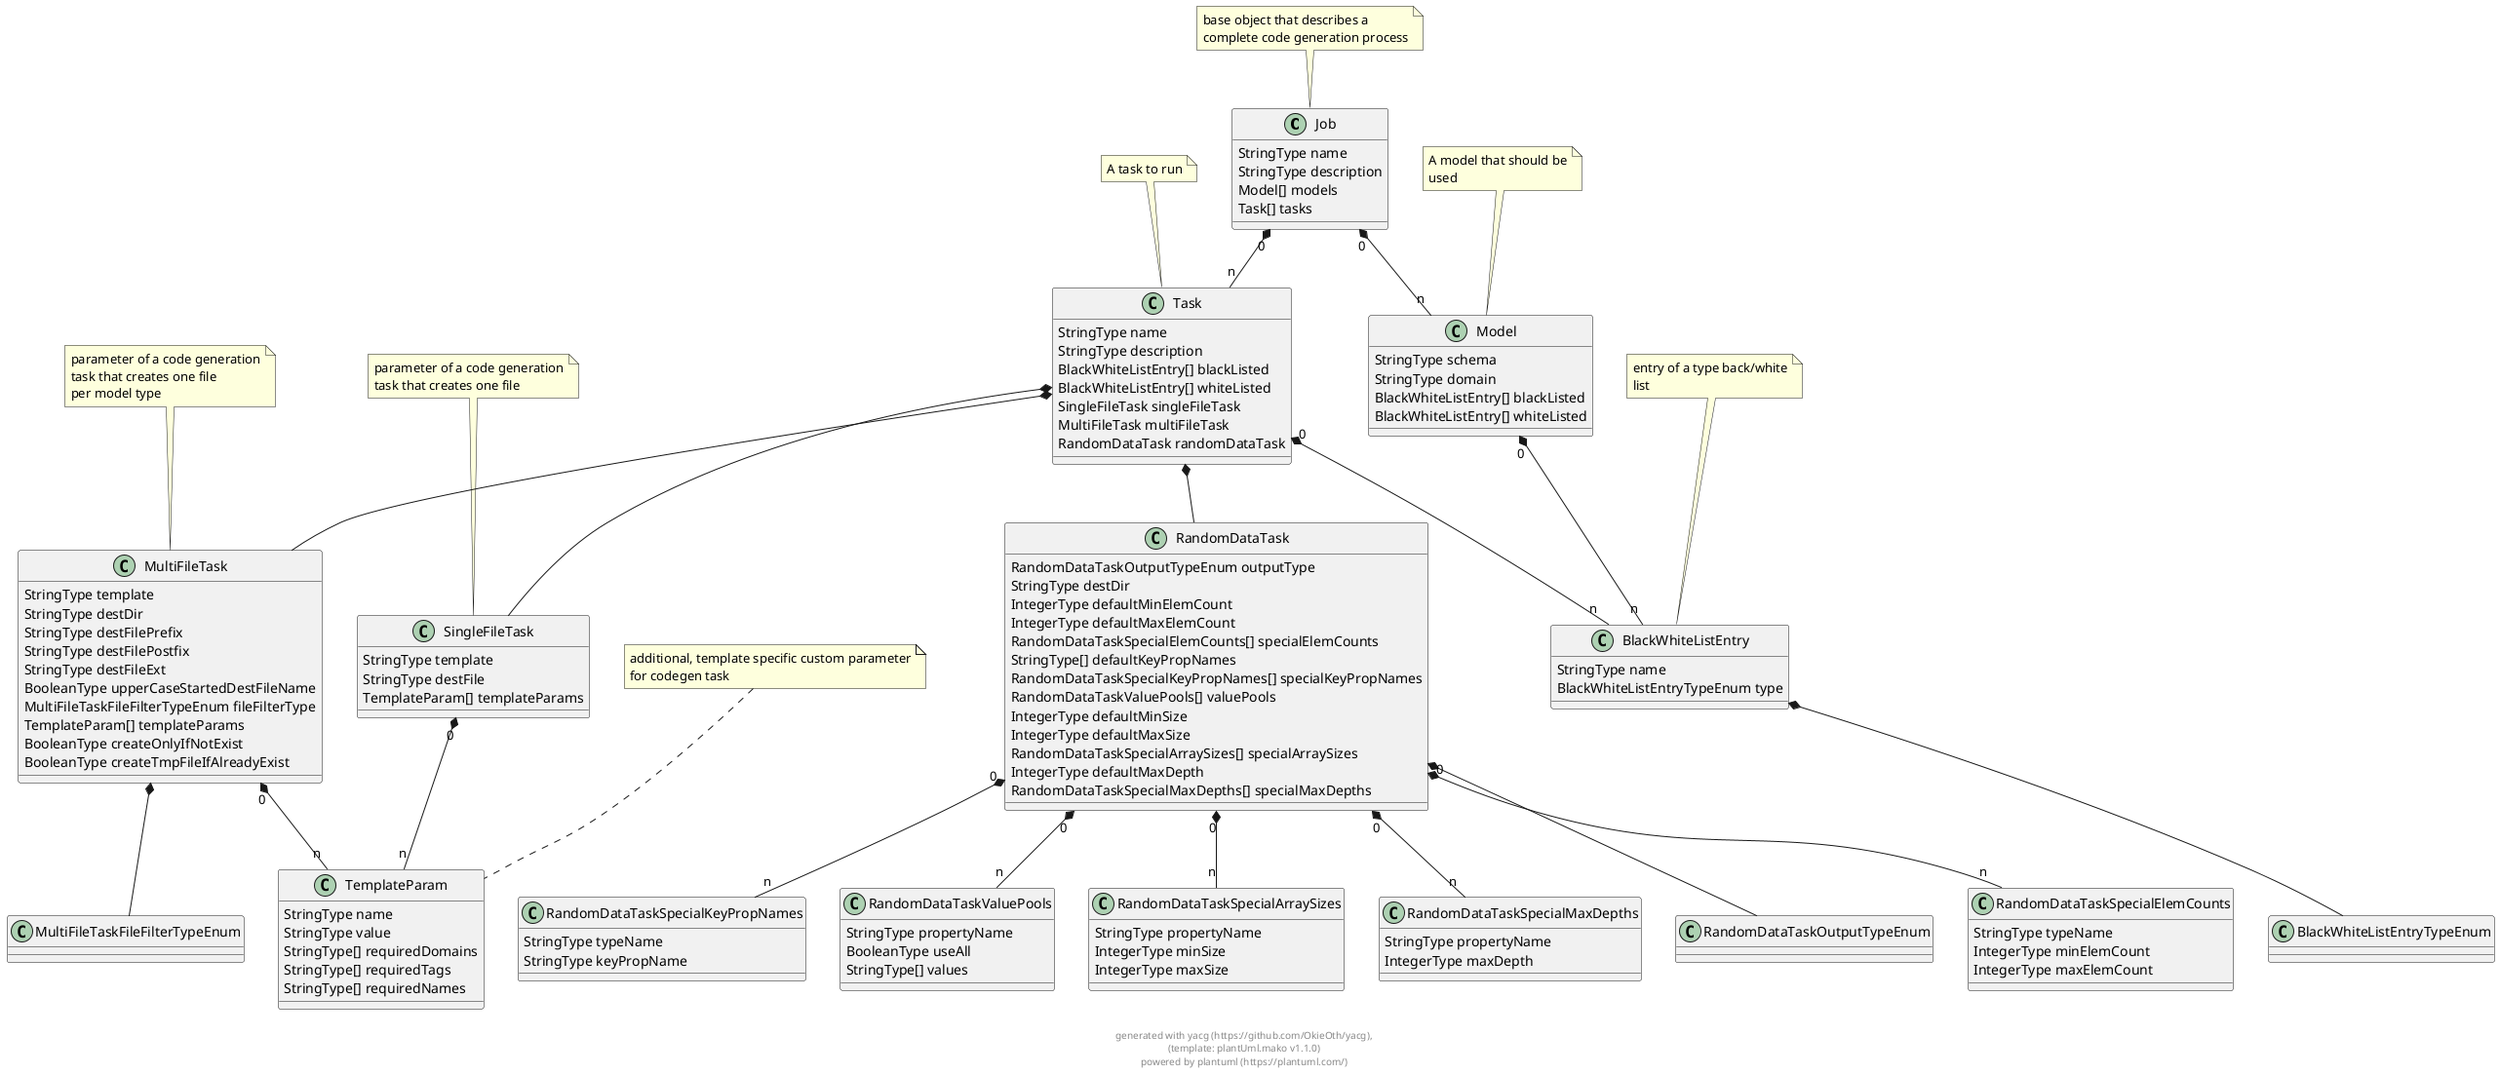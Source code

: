 
@startuml

class Job {
    StringType name 
    StringType description 
    Model[] models 
    Task[] tasks 
}
 
note top: base object that describes a\ncomplete code generation process

class Model {
    StringType schema 
    StringType domain 
    BlackWhiteListEntry[] blackListed 
    BlackWhiteListEntry[] whiteListed 
}
 
note top: A model that should be\nused

class Task {
    StringType name 
    StringType description 
    BlackWhiteListEntry[] blackListed 
    BlackWhiteListEntry[] whiteListed 
    SingleFileTask singleFileTask 
    MultiFileTask multiFileTask 
    RandomDataTask randomDataTask 
}
 
note top: A task to run

class BlackWhiteListEntry {
    StringType name 
    BlackWhiteListEntryTypeEnum type 
}
 
note top: entry of a type back/white\nlist

class BlackWhiteListEntryTypeEnum {
}
 

class SingleFileTask {
    StringType template 
    StringType destFile 
    TemplateParam[] templateParams 
}
 
note top: parameter of a code generation\ntask that creates one file

class TemplateParam {
    StringType name 
    StringType value 
    StringType[] requiredDomains 
    StringType[] requiredTags 
    StringType[] requiredNames 
}
 
note top: additional, template specific custom parameter\nfor codegen task

class MultiFileTask {
    StringType template 
    StringType destDir 
    StringType destFilePrefix 
    StringType destFilePostfix 
    StringType destFileExt 
    BooleanType upperCaseStartedDestFileName 
    MultiFileTaskFileFilterTypeEnum fileFilterType 
    TemplateParam[] templateParams 
    BooleanType createOnlyIfNotExist 
    BooleanType createTmpFileIfAlreadyExist 
}
 
note top: parameter of a code generation\ntask that creates one file\nper model type

class MultiFileTaskFileFilterTypeEnum {
}
 

class RandomDataTask {
    RandomDataTaskOutputTypeEnum outputType 
    StringType destDir 
    IntegerType defaultMinElemCount 
    IntegerType defaultMaxElemCount 
    RandomDataTaskSpecialElemCounts[] specialElemCounts 
    StringType[] defaultKeyPropNames 
    RandomDataTaskSpecialKeyPropNames[] specialKeyPropNames 
    RandomDataTaskValuePools[] valuePools 
    IntegerType defaultMinSize 
    IntegerType defaultMaxSize 
    RandomDataTaskSpecialArraySizes[] specialArraySizes 
    IntegerType defaultMaxDepth 
    RandomDataTaskSpecialMaxDepths[] specialMaxDepths 
}
 

class RandomDataTaskOutputTypeEnum {
}
 

class RandomDataTaskSpecialElemCounts {
    StringType typeName 
    IntegerType minElemCount 
    IntegerType maxElemCount 
}
 

class RandomDataTaskSpecialKeyPropNames {
    StringType typeName 
    StringType keyPropName 
}
 

class RandomDataTaskValuePools {
    StringType propertyName 
    BooleanType useAll 
    StringType[] values 
}
 

class RandomDataTaskSpecialArraySizes {
    StringType propertyName 
    IntegerType minSize 
    IntegerType maxSize 
}
 

class RandomDataTaskSpecialMaxDepths {
    StringType propertyName 
    IntegerType maxDepth 
}
 


    
Job "0" *-- "n" Model        
            
Job "0" *-- "n" Task        
            
    
Model "0" *-- "n" BlackWhiteListEntry        
            
    
Task "0" *-- "n" BlackWhiteListEntry        
            
Task  *--  SingleFileTask        
            
Task  *--  MultiFileTask        
            
Task  *--  RandomDataTask        
            
    
BlackWhiteListEntry  *--  BlackWhiteListEntryTypeEnum        
            
    
    
SingleFileTask "0" *-- "n" TemplateParam        
            
    
    
MultiFileTask  *--  MultiFileTaskFileFilterTypeEnum        
            
MultiFileTask "0" *-- "n" TemplateParam        
            
    
    
RandomDataTask  *--  RandomDataTaskOutputTypeEnum        
            
RandomDataTask "0" *-- "n" RandomDataTaskSpecialElemCounts        
            
RandomDataTask "0" *-- "n" RandomDataTaskSpecialKeyPropNames        
            
RandomDataTask "0" *-- "n" RandomDataTaskValuePools        
            
RandomDataTask "0" *-- "n" RandomDataTaskSpecialArraySizes        
            
RandomDataTask "0" *-- "n" RandomDataTaskSpecialMaxDepths        
            
    
    
    
    
    
    

footer \ngenerated with yacg (https://github.com/OkieOth/yacg),\n(template: plantUml.mako v1.1.0)\npowered by plantuml (https://plantuml.com/)
@enduml